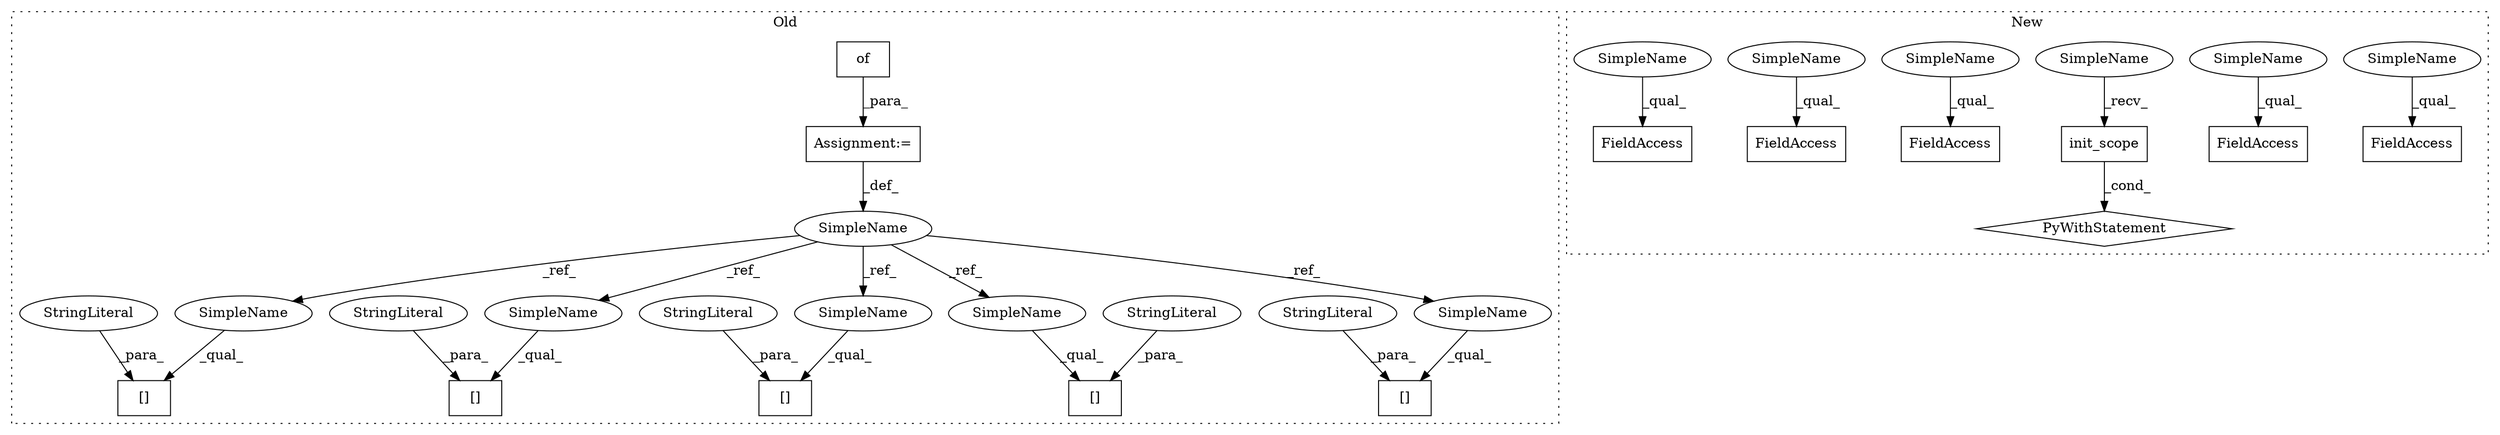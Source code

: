 digraph G {
subgraph cluster0 {
1 [label="[]" a="2" s="1757,1772" l="7,1" shape="box"];
4 [label="SimpleName" a="42" s="1191" l="6" shape="ellipse"];
5 [label="[]" a="2" s="1843,1858" l="7,1" shape="box"];
6 [label="of" a="32" s="1202" l="4" shape="box"];
7 [label="[]" a="2" s="1241,1258" l="7,1" shape="box"];
8 [label="StringLiteral" a="45" s="1248" l="10" shape="ellipse"];
9 [label="StringLiteral" a="45" s="1764" l="8" shape="ellipse"];
10 [label="StringLiteral" a="45" s="1850" l="8" shape="ellipse"];
14 [label="Assignment:=" a="7" s="1197" l="1" shape="box"];
15 [label="[]" a="2" s="1693,1715" l="7,1" shape="box"];
18 [label="StringLiteral" a="45" s="1700" l="15" shape="ellipse"];
19 [label="[]" a="2" s="1940,1958" l="7,1" shape="box"];
20 [label="StringLiteral" a="45" s="1947" l="11" shape="ellipse"];
21 [label="SimpleName" a="42" s="1693" l="6" shape="ellipse"];
22 [label="SimpleName" a="42" s="1757" l="6" shape="ellipse"];
23 [label="SimpleName" a="42" s="1940" l="6" shape="ellipse"];
24 [label="SimpleName" a="42" s="1843" l="6" shape="ellipse"];
25 [label="SimpleName" a="42" s="1241" l="6" shape="ellipse"];
label = "Old";
style="dotted";
}
subgraph cluster1 {
2 [label="init_scope" a="32" s="1245" l="12" shape="box"];
3 [label="PyWithStatement" a="104" s="1230,1257" l="10,2" shape="diamond"];
11 [label="FieldAccess" a="22" s="1764" l="18" shape="box"];
12 [label="FieldAccess" a="22" s="2008" l="14" shape="box"];
13 [label="FieldAccess" a="22" s="1825" l="11" shape="box"];
16 [label="FieldAccess" a="22" s="1910" l="11" shape="box"];
17 [label="FieldAccess" a="22" s="1298" l="13" shape="box"];
26 [label="SimpleName" a="42" s="2008" l="4" shape="ellipse"];
27 [label="SimpleName" a="42" s="1910" l="4" shape="ellipse"];
28 [label="SimpleName" a="42" s="1240" l="4" shape="ellipse"];
29 [label="SimpleName" a="42" s="1764" l="4" shape="ellipse"];
30 [label="SimpleName" a="42" s="1825" l="4" shape="ellipse"];
31 [label="SimpleName" a="42" s="1298" l="4" shape="ellipse"];
label = "New";
style="dotted";
}
2 -> 3 [label="_cond_"];
4 -> 23 [label="_ref_"];
4 -> 25 [label="_ref_"];
4 -> 21 [label="_ref_"];
4 -> 22 [label="_ref_"];
4 -> 24 [label="_ref_"];
6 -> 14 [label="_para_"];
8 -> 7 [label="_para_"];
9 -> 1 [label="_para_"];
10 -> 5 [label="_para_"];
14 -> 4 [label="_def_"];
18 -> 15 [label="_para_"];
20 -> 19 [label="_para_"];
21 -> 15 [label="_qual_"];
22 -> 1 [label="_qual_"];
23 -> 19 [label="_qual_"];
24 -> 5 [label="_qual_"];
25 -> 7 [label="_qual_"];
26 -> 12 [label="_qual_"];
27 -> 16 [label="_qual_"];
28 -> 2 [label="_recv_"];
29 -> 11 [label="_qual_"];
30 -> 13 [label="_qual_"];
31 -> 17 [label="_qual_"];
}